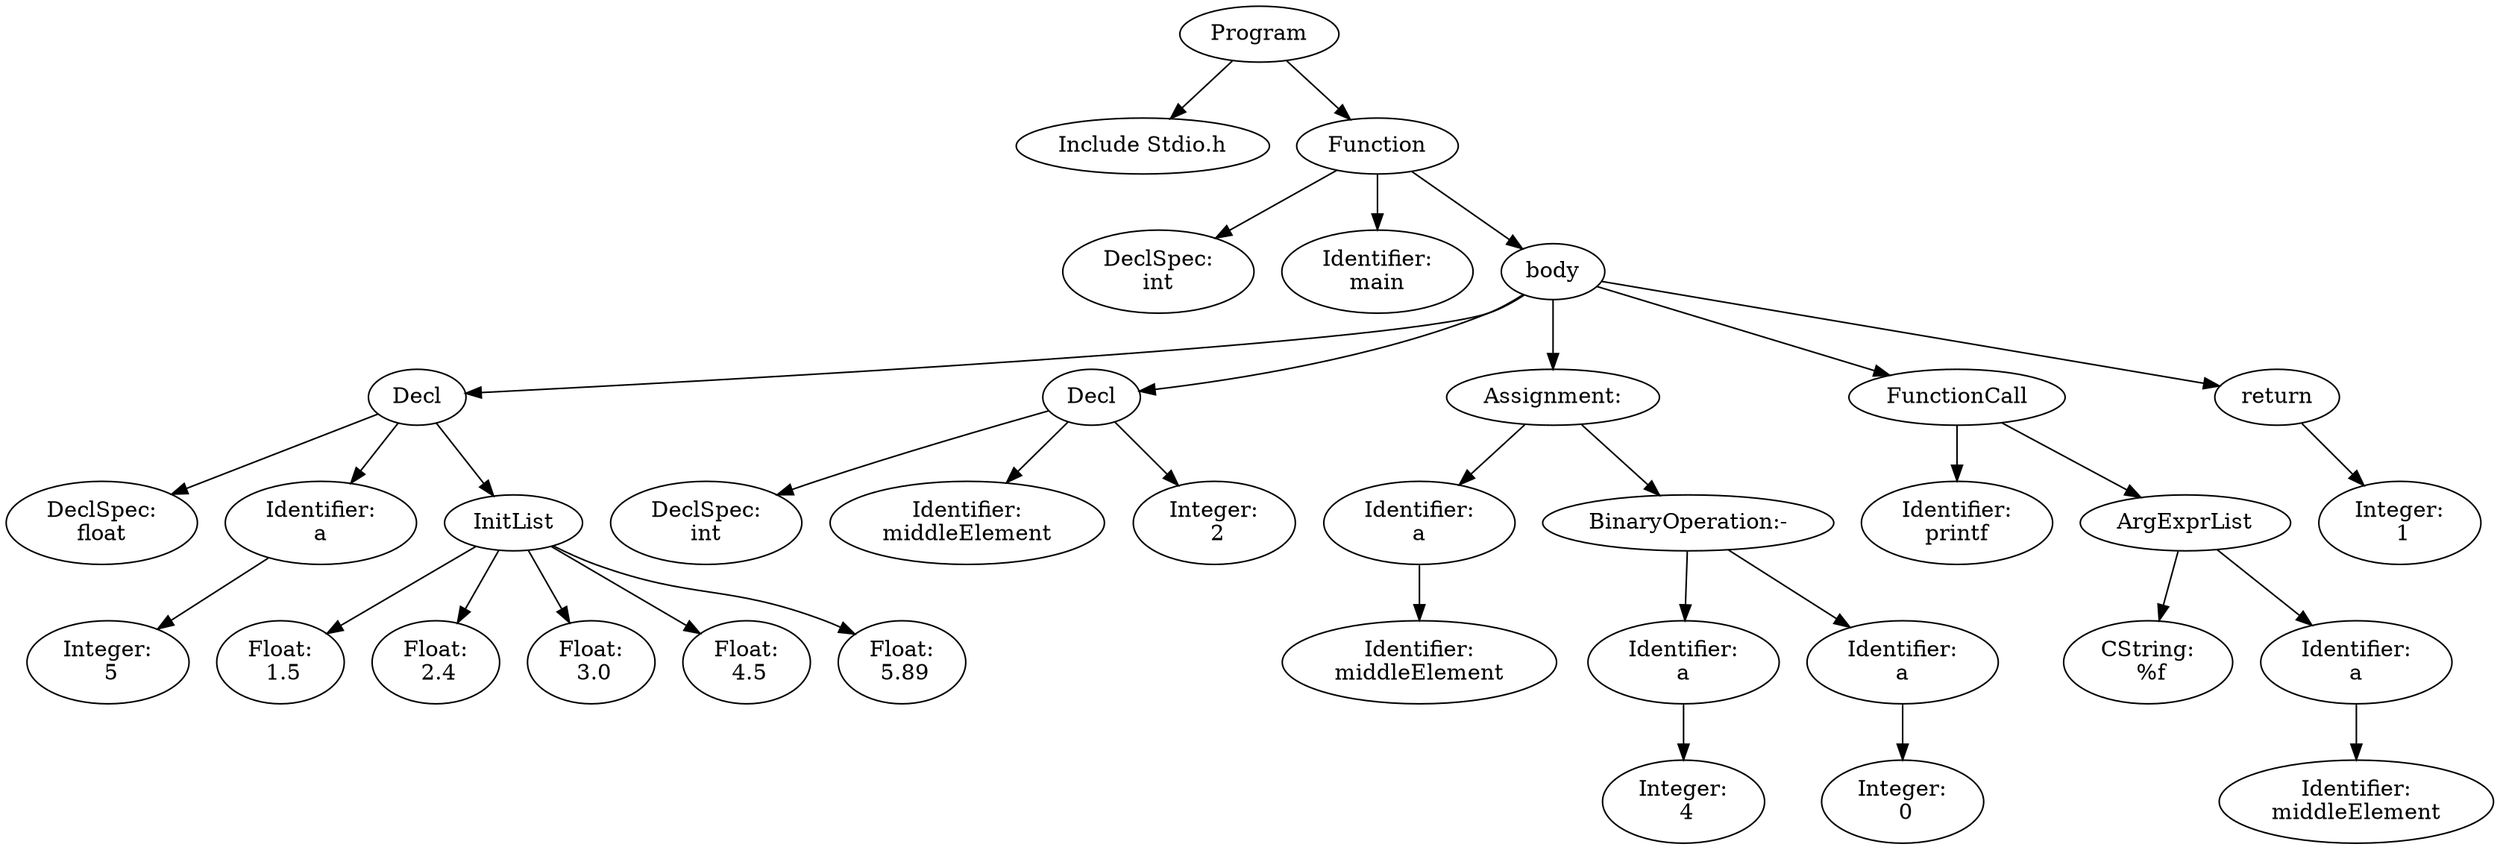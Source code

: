 digraph G {
0 [label="Program"];
0 -> 1;
1[label="Include Stdio.h"];
0 -> 2;
2 [label="Function"];
 2->3;
3 [label = "DeclSpec:
int"];
2->4;
4[label="Identifier:
main"];
2->5;
5[ label = "body"];
5->6;
6 [label="Decl" ];
6->7;
7 [label = "DeclSpec:
float"];
6->8;
8[label="Identifier:
a"];
8->9;
9[label="Integer:
 5"];
6->10;
10 [label = "InitList"];
10->11;
11[label="Float:
 1.5"];
10->12;
12[label="Float:
 2.4"];
10->13;
13[label="Float:
 3.0"];
10->14;
14[label="Float:
 4.5"];
10->15;
15[label="Float:
 5.89"];
5->16;
16 [label="Decl" ];
16->17;
17 [label = "DeclSpec:
int"];
16->18;
18[label="Identifier:
middleElement"];
16->19;
19[label="Integer:
 2"];
5->20;
20 [label = "Assignment:
"];
20->21;
21[label="Identifier:
a"];
21->22;
22[label="Identifier:
middleElement"];
20->23;
23 [label = "BinaryOperation:-"];
23->24;
24[label="Identifier:
a"];
24->25;
25[label="Integer:
 4"];
23->26;
26[label="Identifier:
a"];
26->27;
27[label="Integer:
 0"];
5->29;
29 [ label = "FunctionCall"];
29->30;
30[label="Identifier:
printf"];
29->31;
31 [ label = "ArgExprList"];
31->32;
32[label="CString:
 %f\n"];
31->33;
33[label="Identifier:
a"];
33->34;
34[label="Identifier:
middleElement"];
5->35;
35[label="return"];
35->37;
37[label="Integer:
 1"];
}